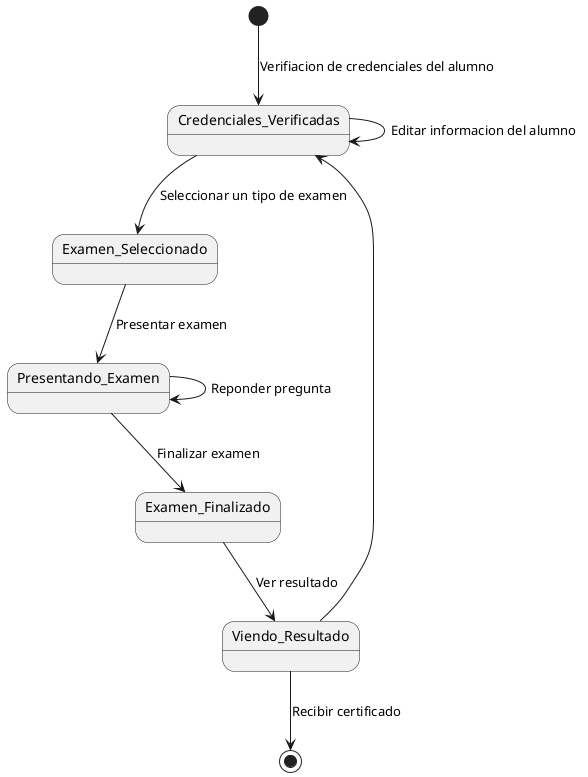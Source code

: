 @startuml

skinparam Style strictuml

[*] --> Credenciales_Verificadas: Verifiacion de credenciales del alumno
Credenciales_Verificadas--> Credenciales_Verificadas: Editar informacion del alumno
Credenciales_Verificadas --> Examen_Seleccionado: Seleccionar un tipo de examen
Examen_Seleccionado--> Presentando_Examen: Presentar examen
Presentando_Examen --> Presentando_Examen: Reponder pregunta
Presentando_Examen --> Examen_Finalizado: Finalizar examen
Examen_Finalizado --> Viendo_Resultado: Ver resultado
Viendo_Resultado --> Credenciales_Verificadas
Viendo_Resultado --> [*]: Recibir certificado

@enduml